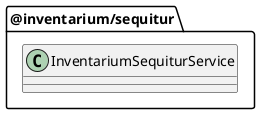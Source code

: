 @startuml
package "@inventarium/sequitur" as inventariumSequiturPackage {
  class "InventariumSequiturService" as inventariumSequiturServiceClass {}
}
@enduml
